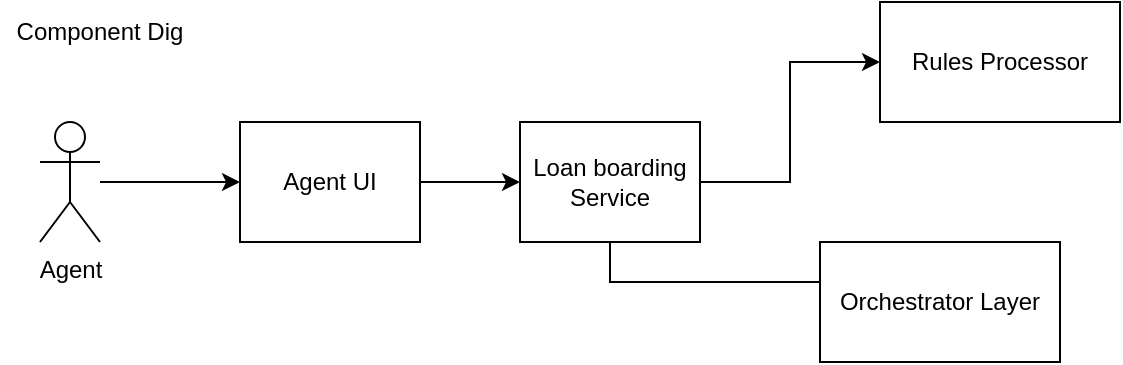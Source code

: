 <mxfile version="24.2.3" type="github">
  <diagram name="Level 1" id="GzYFLfNZ1xBHJlDTA4yn">
    <mxGraphModel dx="1434" dy="738" grid="1" gridSize="10" guides="1" tooltips="1" connect="1" arrows="1" fold="1" page="1" pageScale="1" pageWidth="850" pageHeight="1100" math="0" shadow="0">
      <root>
        <mxCell id="0" />
        <mxCell id="1" parent="0" />
        <mxCell id="UOtR4pTKD2B5xCV6HIKC-7" value="" style="edgeStyle=orthogonalEdgeStyle;rounded=0;orthogonalLoop=1;jettySize=auto;html=1;" edge="1" parent="1" source="UOtR4pTKD2B5xCV6HIKC-1" target="UOtR4pTKD2B5xCV6HIKC-6">
          <mxGeometry relative="1" as="geometry" />
        </mxCell>
        <mxCell id="UOtR4pTKD2B5xCV6HIKC-1" value="Agent UI" style="rounded=0;whiteSpace=wrap;html=1;" vertex="1" parent="1">
          <mxGeometry x="120" y="80" width="90" height="60" as="geometry" />
        </mxCell>
        <mxCell id="UOtR4pTKD2B5xCV6HIKC-3" value="" style="edgeStyle=orthogonalEdgeStyle;rounded=0;orthogonalLoop=1;jettySize=auto;html=1;" edge="1" parent="1" source="UOtR4pTKD2B5xCV6HIKC-2" target="UOtR4pTKD2B5xCV6HIKC-1">
          <mxGeometry relative="1" as="geometry" />
        </mxCell>
        <mxCell id="UOtR4pTKD2B5xCV6HIKC-2" value="Agent" style="shape=umlActor;verticalLabelPosition=bottom;verticalAlign=top;html=1;outlineConnect=0;" vertex="1" parent="1">
          <mxGeometry x="20" y="80" width="30" height="60" as="geometry" />
        </mxCell>
        <mxCell id="UOtR4pTKD2B5xCV6HIKC-10" value="" style="edgeStyle=orthogonalEdgeStyle;rounded=0;orthogonalLoop=1;jettySize=auto;html=1;" edge="1" parent="1" source="UOtR4pTKD2B5xCV6HIKC-6" target="UOtR4pTKD2B5xCV6HIKC-9">
          <mxGeometry relative="1" as="geometry" />
        </mxCell>
        <mxCell id="UOtR4pTKD2B5xCV6HIKC-12" style="edgeStyle=orthogonalEdgeStyle;rounded=0;orthogonalLoop=1;jettySize=auto;html=1;exitX=0.5;exitY=1;exitDx=0;exitDy=0;" edge="1" parent="1" source="UOtR4pTKD2B5xCV6HIKC-6">
          <mxGeometry relative="1" as="geometry">
            <mxPoint x="470" y="170" as="targetPoint" />
          </mxGeometry>
        </mxCell>
        <mxCell id="UOtR4pTKD2B5xCV6HIKC-6" value="Loan boarding Service" style="rounded=0;whiteSpace=wrap;html=1;" vertex="1" parent="1">
          <mxGeometry x="260" y="80" width="90" height="60" as="geometry" />
        </mxCell>
        <mxCell id="UOtR4pTKD2B5xCV6HIKC-8" value="Component Dig" style="text;html=1;align=center;verticalAlign=middle;whiteSpace=wrap;rounded=0;" vertex="1" parent="1">
          <mxGeometry y="20" width="100" height="30" as="geometry" />
        </mxCell>
        <mxCell id="UOtR4pTKD2B5xCV6HIKC-9" value="Rules Processor" style="whiteSpace=wrap;html=1;rounded=0;" vertex="1" parent="1">
          <mxGeometry x="440" y="20" width="120" height="60" as="geometry" />
        </mxCell>
        <mxCell id="UOtR4pTKD2B5xCV6HIKC-13" value="Orchestrator Layer" style="whiteSpace=wrap;html=1;" vertex="1" parent="1">
          <mxGeometry x="410" y="140" width="120" height="60" as="geometry" />
        </mxCell>
      </root>
    </mxGraphModel>
  </diagram>
</mxfile>
